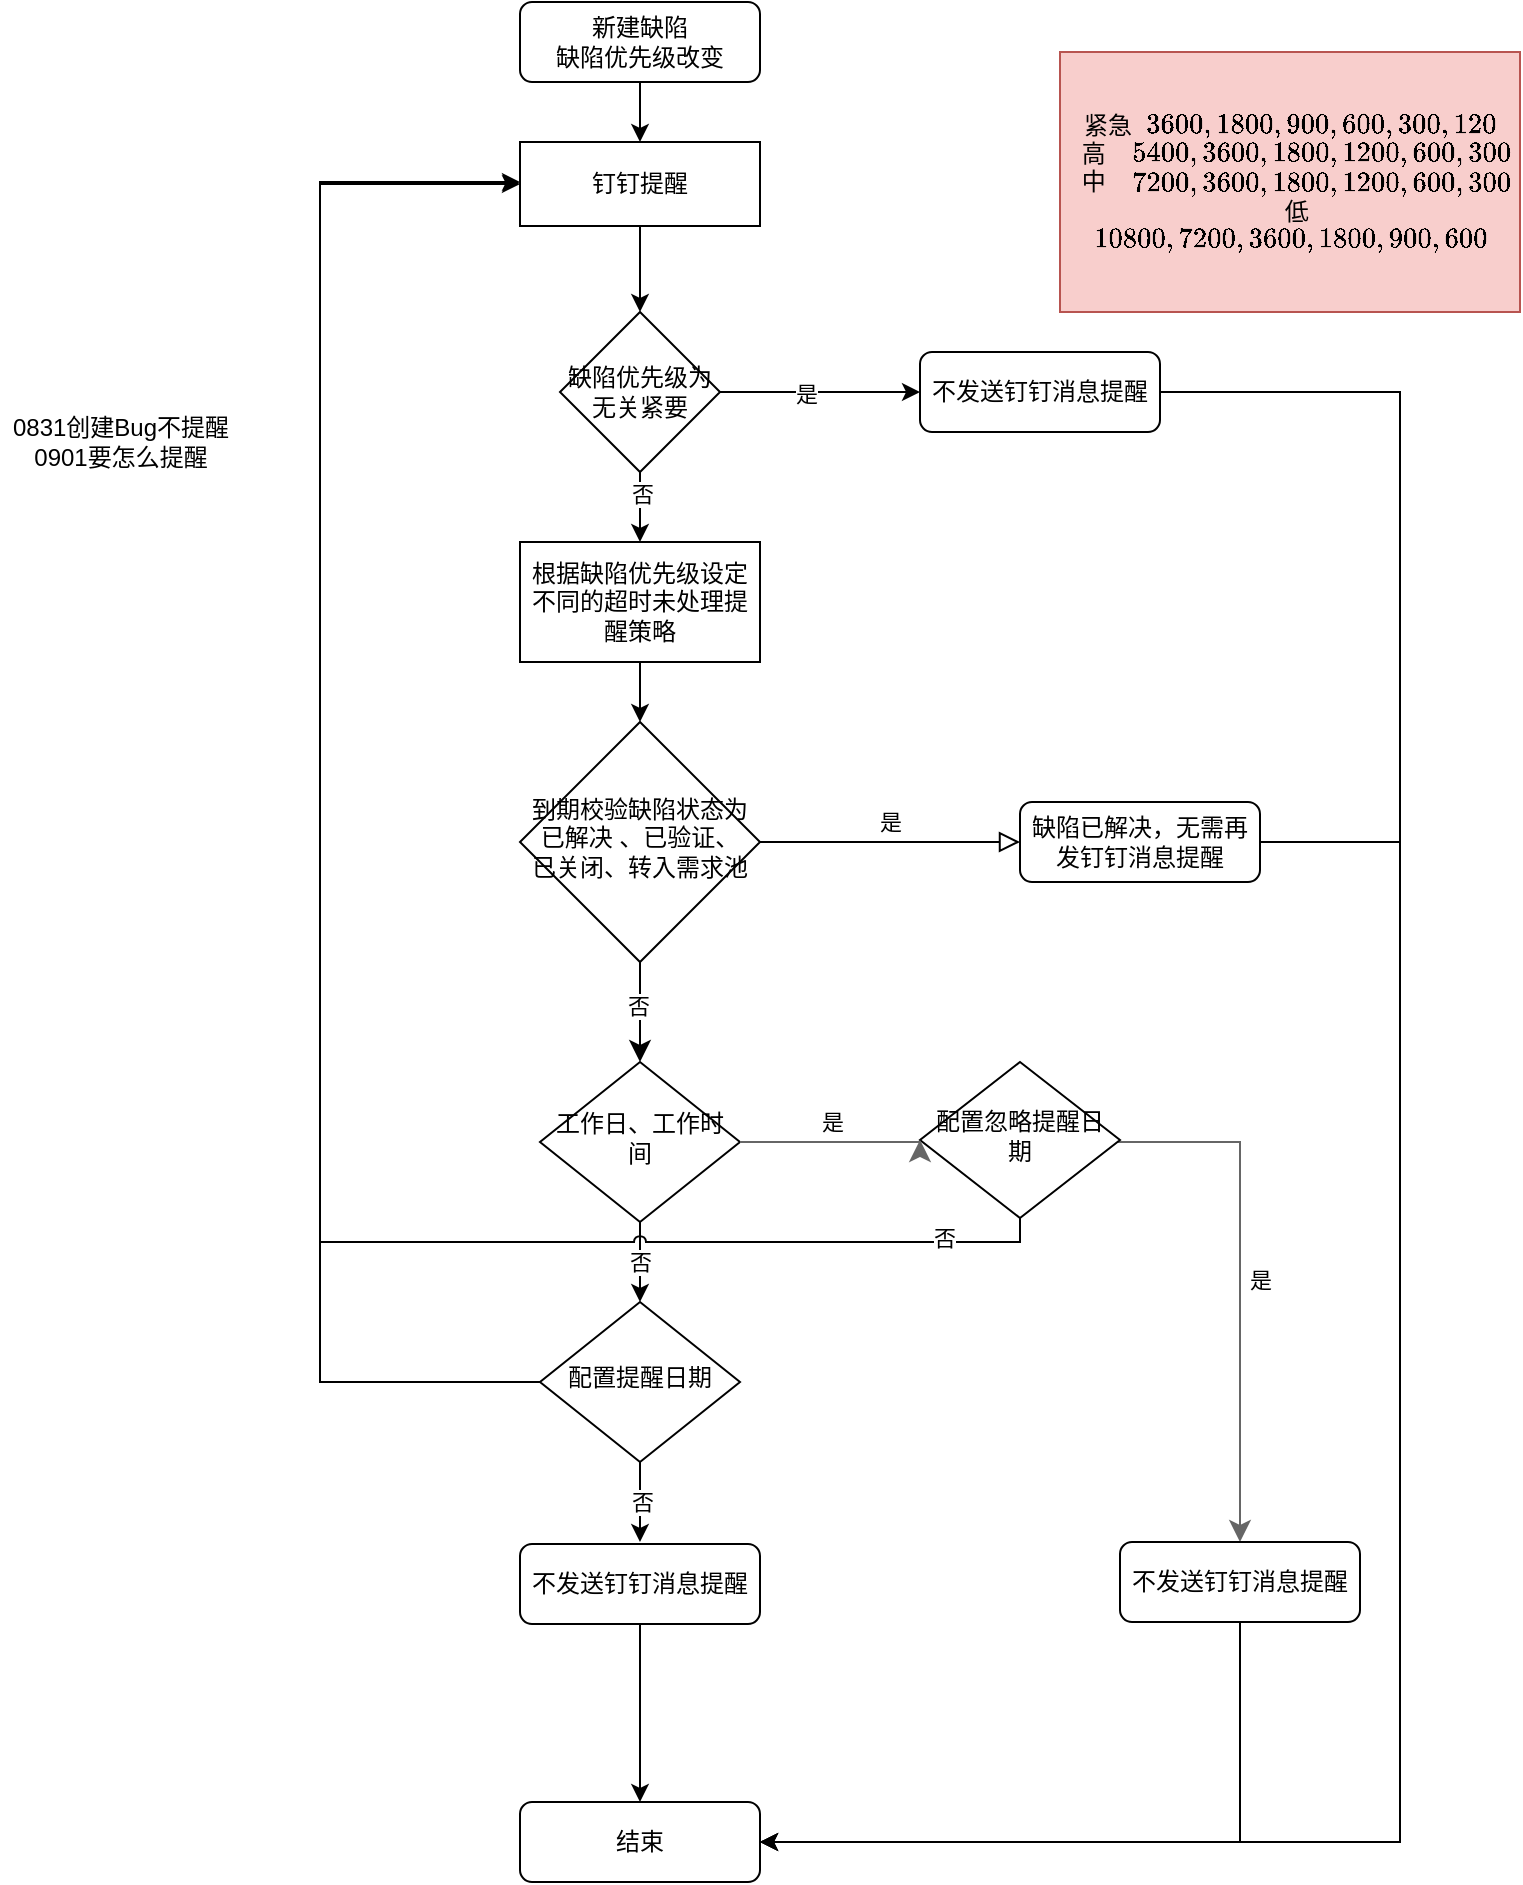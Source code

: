 <mxfile version="15.0.3" type="github">
  <diagram id="C5RBs43oDa-KdzZeNtuy" name="重复提醒">
    <mxGraphModel dx="946" dy="687" grid="1" gridSize="10" guides="1" tooltips="1" connect="1" arrows="1" fold="1" page="1" pageScale="1" pageWidth="827" pageHeight="1169" background="none" math="0" shadow="0">
      <root>
        <mxCell id="WIyWlLk6GJQsqaUBKTNV-0" />
        <mxCell id="WIyWlLk6GJQsqaUBKTNV-1" parent="WIyWlLk6GJQsqaUBKTNV-0" />
        <mxCell id="TnFctFIE0piEq-LJlkDO-68" style="edgeStyle=orthogonalEdgeStyle;rounded=0;jumpStyle=arc;orthogonalLoop=1;jettySize=auto;html=1;entryX=0.5;entryY=0;entryDx=0;entryDy=0;startArrow=none;startFill=0;endArrow=classic;endFill=1;" edge="1" parent="WIyWlLk6GJQsqaUBKTNV-1" source="WIyWlLk6GJQsqaUBKTNV-3" target="TnFctFIE0piEq-LJlkDO-0">
          <mxGeometry relative="1" as="geometry" />
        </mxCell>
        <mxCell id="WIyWlLk6GJQsqaUBKTNV-3" value="新建缺陷&lt;br&gt;缺陷优先级改变" style="rounded=1;whiteSpace=wrap;html=1;fontSize=12;glass=0;strokeWidth=1;shadow=0;" parent="WIyWlLk6GJQsqaUBKTNV-1" vertex="1">
          <mxGeometry x="260" width="120" height="40" as="geometry" />
        </mxCell>
        <mxCell id="WIyWlLk6GJQsqaUBKTNV-4" value="" style="rounded=0;html=1;jettySize=auto;orthogonalLoop=1;fontSize=11;endArrow=classic;endFill=1;endSize=8;strokeWidth=1;shadow=0;labelBackgroundColor=none;edgeStyle=orthogonalEdgeStyle;" parent="WIyWlLk6GJQsqaUBKTNV-1" source="WIyWlLk6GJQsqaUBKTNV-6" target="WIyWlLk6GJQsqaUBKTNV-10" edge="1">
          <mxGeometry y="20" relative="1" as="geometry">
            <mxPoint as="offset" />
          </mxGeometry>
        </mxCell>
        <mxCell id="TnFctFIE0piEq-LJlkDO-65" value="否" style="edgeLabel;html=1;align=center;verticalAlign=middle;resizable=0;points=[];" vertex="1" connectable="0" parent="WIyWlLk6GJQsqaUBKTNV-4">
          <mxGeometry x="-0.12" y="-1" relative="1" as="geometry">
            <mxPoint as="offset" />
          </mxGeometry>
        </mxCell>
        <mxCell id="WIyWlLk6GJQsqaUBKTNV-5" value="是" style="edgeStyle=orthogonalEdgeStyle;rounded=0;html=1;jettySize=auto;orthogonalLoop=1;fontSize=11;endArrow=block;endFill=0;endSize=8;strokeWidth=1;shadow=0;labelBackgroundColor=none;" parent="WIyWlLk6GJQsqaUBKTNV-1" source="WIyWlLk6GJQsqaUBKTNV-6" target="WIyWlLk6GJQsqaUBKTNV-7" edge="1">
          <mxGeometry y="10" relative="1" as="geometry">
            <mxPoint as="offset" />
          </mxGeometry>
        </mxCell>
        <mxCell id="WIyWlLk6GJQsqaUBKTNV-6" value="到期校验缺陷状态为已解决 、已验证、已关闭、转入需求池" style="rhombus;whiteSpace=wrap;html=1;shadow=0;fontFamily=Helvetica;fontSize=12;align=center;strokeWidth=1;spacing=6;spacingTop=-4;" parent="WIyWlLk6GJQsqaUBKTNV-1" vertex="1">
          <mxGeometry x="260" y="360" width="120" height="120" as="geometry" />
        </mxCell>
        <mxCell id="TnFctFIE0piEq-LJlkDO-57" style="edgeStyle=orthogonalEdgeStyle;rounded=0;orthogonalLoop=1;jettySize=auto;html=1;startArrow=none;startFill=0;endArrow=classic;endFill=1;" edge="1" parent="WIyWlLk6GJQsqaUBKTNV-1" source="WIyWlLk6GJQsqaUBKTNV-7">
          <mxGeometry relative="1" as="geometry">
            <mxPoint x="380" y="920" as="targetPoint" />
            <Array as="points">
              <mxPoint x="700" y="420" />
              <mxPoint x="700" y="920" />
            </Array>
          </mxGeometry>
        </mxCell>
        <mxCell id="WIyWlLk6GJQsqaUBKTNV-7" value="缺陷已解决，无需再发钉钉消息提醒" style="rounded=1;whiteSpace=wrap;html=1;fontSize=12;glass=0;strokeWidth=1;shadow=0;" parent="WIyWlLk6GJQsqaUBKTNV-1" vertex="1">
          <mxGeometry x="510" y="400" width="120" height="40" as="geometry" />
        </mxCell>
        <mxCell id="WIyWlLk6GJQsqaUBKTNV-9" value="是" style="edgeStyle=orthogonalEdgeStyle;rounded=0;html=1;jettySize=auto;orthogonalLoop=1;fontSize=11;endArrow=classic;endFill=1;endSize=8;strokeWidth=1;shadow=0;labelBackgroundColor=none;fillColor=#f5f5f5;strokeColor=#666666;startArrow=none;entryX=0.5;entryY=0;entryDx=0;entryDy=0;" parent="WIyWlLk6GJQsqaUBKTNV-1" source="TnFctFIE0piEq-LJlkDO-4" target="TnFctFIE0piEq-LJlkDO-52" edge="1">
          <mxGeometry y="10" relative="1" as="geometry">
            <mxPoint as="offset" />
            <mxPoint x="440" y="570" as="sourcePoint" />
            <mxPoint x="620" y="780" as="targetPoint" />
            <Array as="points">
              <mxPoint x="620" y="570" />
            </Array>
          </mxGeometry>
        </mxCell>
        <mxCell id="TnFctFIE0piEq-LJlkDO-12" value="" style="edgeStyle=orthogonalEdgeStyle;rounded=0;orthogonalLoop=1;jettySize=auto;html=1;startArrow=none;startFill=0;" edge="1" parent="WIyWlLk6GJQsqaUBKTNV-1" source="WIyWlLk6GJQsqaUBKTNV-10" target="TnFctFIE0piEq-LJlkDO-11">
          <mxGeometry relative="1" as="geometry" />
        </mxCell>
        <mxCell id="TnFctFIE0piEq-LJlkDO-13" value="否" style="edgeLabel;html=1;align=center;verticalAlign=middle;resizable=0;points=[];" vertex="1" connectable="0" parent="TnFctFIE0piEq-LJlkDO-12">
          <mxGeometry x="-0.225" y="-2" relative="1" as="geometry">
            <mxPoint x="2" y="4" as="offset" />
          </mxGeometry>
        </mxCell>
        <mxCell id="WIyWlLk6GJQsqaUBKTNV-10" value="工作日、工作时间" style="rhombus;whiteSpace=wrap;html=1;shadow=0;fontFamily=Helvetica;fontSize=12;align=center;strokeWidth=1;spacing=6;spacingTop=-4;" parent="WIyWlLk6GJQsqaUBKTNV-1" vertex="1">
          <mxGeometry x="270" y="530" width="100" height="80" as="geometry" />
        </mxCell>
        <mxCell id="WIyWlLk6GJQsqaUBKTNV-11" value="结束" style="rounded=1;whiteSpace=wrap;html=1;fontSize=12;glass=0;strokeWidth=1;shadow=0;" parent="WIyWlLk6GJQsqaUBKTNV-1" vertex="1">
          <mxGeometry x="260" y="900" width="120" height="40" as="geometry" />
        </mxCell>
        <mxCell id="TnFctFIE0piEq-LJlkDO-36" value="" style="edgeStyle=orthogonalEdgeStyle;rounded=0;orthogonalLoop=1;jettySize=auto;html=1;startArrow=none;startFill=0;" edge="1" parent="WIyWlLk6GJQsqaUBKTNV-1" source="TnFctFIE0piEq-LJlkDO-0" target="TnFctFIE0piEq-LJlkDO-35">
          <mxGeometry relative="1" as="geometry" />
        </mxCell>
        <mxCell id="TnFctFIE0piEq-LJlkDO-0" value="钉钉提醒" style="rounded=0;whiteSpace=wrap;html=1;" vertex="1" parent="WIyWlLk6GJQsqaUBKTNV-1">
          <mxGeometry x="260" y="70" width="120" height="42" as="geometry" />
        </mxCell>
        <mxCell id="TnFctFIE0piEq-LJlkDO-60" style="edgeStyle=orthogonalEdgeStyle;rounded=0;orthogonalLoop=1;jettySize=auto;html=1;startArrow=none;startFill=0;endArrow=classic;endFill=1;jumpStyle=arc;" edge="1" parent="WIyWlLk6GJQsqaUBKTNV-1" source="TnFctFIE0piEq-LJlkDO-4">
          <mxGeometry relative="1" as="geometry">
            <mxPoint x="260" y="90" as="targetPoint" />
            <Array as="points">
              <mxPoint x="510" y="620" />
              <mxPoint x="160" y="620" />
              <mxPoint x="160" y="90" />
            </Array>
          </mxGeometry>
        </mxCell>
        <mxCell id="TnFctFIE0piEq-LJlkDO-61" value="否" style="edgeLabel;html=1;align=center;verticalAlign=middle;resizable=0;points=[];" vertex="1" connectable="0" parent="TnFctFIE0piEq-LJlkDO-60">
          <mxGeometry x="-0.899" y="-2" relative="1" as="geometry">
            <mxPoint as="offset" />
          </mxGeometry>
        </mxCell>
        <mxCell id="TnFctFIE0piEq-LJlkDO-4" value="配置忽略提醒日期" style="rhombus;whiteSpace=wrap;html=1;shadow=0;fontFamily=Helvetica;fontSize=12;align=center;strokeWidth=1;spacing=6;spacingTop=-4;" vertex="1" parent="WIyWlLk6GJQsqaUBKTNV-1">
          <mxGeometry x="460" y="530" width="100" height="78" as="geometry" />
        </mxCell>
        <mxCell id="TnFctFIE0piEq-LJlkDO-7" value="是" style="edgeStyle=orthogonalEdgeStyle;rounded=0;html=1;jettySize=auto;orthogonalLoop=1;fontSize=11;endArrow=classic;endFill=1;endSize=8;strokeWidth=1;shadow=0;labelBackgroundColor=none;fillColor=#f5f5f5;strokeColor=#666666;startArrow=none;exitX=1;exitY=0.5;exitDx=0;exitDy=0;entryX=0;entryY=0.5;entryDx=0;entryDy=0;" edge="1" parent="WIyWlLk6GJQsqaUBKTNV-1" source="WIyWlLk6GJQsqaUBKTNV-10" target="TnFctFIE0piEq-LJlkDO-4">
          <mxGeometry y="10" relative="1" as="geometry">
            <mxPoint as="offset" />
            <mxPoint x="570" y="580" as="sourcePoint" />
            <mxPoint x="650" y="580" as="targetPoint" />
            <Array as="points">
              <mxPoint x="430" y="570" />
              <mxPoint x="430" y="570" />
            </Array>
          </mxGeometry>
        </mxCell>
        <mxCell id="TnFctFIE0piEq-LJlkDO-25" value="否" style="edgeStyle=orthogonalEdgeStyle;rounded=0;orthogonalLoop=1;jettySize=auto;html=1;startArrow=none;startFill=0;" edge="1" parent="WIyWlLk6GJQsqaUBKTNV-1" source="TnFctFIE0piEq-LJlkDO-11">
          <mxGeometry relative="1" as="geometry">
            <mxPoint x="320" y="770" as="targetPoint" />
          </mxGeometry>
        </mxCell>
        <mxCell id="TnFctFIE0piEq-LJlkDO-59" style="edgeStyle=orthogonalEdgeStyle;rounded=0;orthogonalLoop=1;jettySize=auto;html=1;entryX=0;entryY=0.5;entryDx=0;entryDy=0;startArrow=none;startFill=0;endArrow=classic;endFill=1;" edge="1" parent="WIyWlLk6GJQsqaUBKTNV-1" source="TnFctFIE0piEq-LJlkDO-11" target="TnFctFIE0piEq-LJlkDO-0">
          <mxGeometry relative="1" as="geometry">
            <Array as="points">
              <mxPoint x="160" y="690" />
              <mxPoint x="160" y="91" />
            </Array>
          </mxGeometry>
        </mxCell>
        <mxCell id="TnFctFIE0piEq-LJlkDO-11" value="配置提醒日期" style="rhombus;whiteSpace=wrap;html=1;shadow=0;fontFamily=Helvetica;fontSize=12;align=center;strokeWidth=1;spacing=6;spacingTop=-4;" vertex="1" parent="WIyWlLk6GJQsqaUBKTNV-1">
          <mxGeometry x="270" y="650" width="100" height="80" as="geometry" />
        </mxCell>
        <mxCell id="TnFctFIE0piEq-LJlkDO-31" value="0831创建Bug不提醒&lt;br&gt;0901要怎么提醒" style="text;html=1;align=center;verticalAlign=middle;resizable=0;points=[];autosize=1;strokeColor=none;" vertex="1" parent="WIyWlLk6GJQsqaUBKTNV-1">
          <mxGeometry y="205" width="120" height="30" as="geometry" />
        </mxCell>
        <mxCell id="TnFctFIE0piEq-LJlkDO-32" value="&lt;div&gt;紧急&amp;nbsp; `3600,1800,900,600,300,120`&lt;/div&gt;&lt;div&gt;&amp;nbsp; 高&amp;nbsp; &amp;nbsp; `5400,3600,1800,1200,600,300`&lt;/div&gt;&lt;div&gt;&amp;nbsp; 中&amp;nbsp; &amp;nbsp; `7200,3600,1800,1200,600,300`&lt;/div&gt;&lt;div&gt;&amp;nbsp; &amp;nbsp; &amp;nbsp;低&amp;nbsp; &amp;nbsp; `10800,7200,3600,1800,900,600`&lt;/div&gt;" style="text;html=1;strokeColor=#b85450;fillColor=#f8cecc;align=center;verticalAlign=middle;whiteSpace=wrap;rounded=0;" vertex="1" parent="WIyWlLk6GJQsqaUBKTNV-1">
          <mxGeometry x="530" y="25" width="230" height="130" as="geometry" />
        </mxCell>
        <mxCell id="TnFctFIE0piEq-LJlkDO-45" value="" style="edgeStyle=orthogonalEdgeStyle;rounded=0;orthogonalLoop=1;jettySize=auto;html=1;startArrow=none;startFill=0;" edge="1" parent="WIyWlLk6GJQsqaUBKTNV-1" source="TnFctFIE0piEq-LJlkDO-35" target="TnFctFIE0piEq-LJlkDO-43">
          <mxGeometry relative="1" as="geometry" />
        </mxCell>
        <mxCell id="TnFctFIE0piEq-LJlkDO-64" value="否" style="edgeLabel;html=1;align=center;verticalAlign=middle;resizable=0;points=[];" vertex="1" connectable="0" parent="TnFctFIE0piEq-LJlkDO-45">
          <mxGeometry x="-0.511" y="1" relative="1" as="geometry">
            <mxPoint as="offset" />
          </mxGeometry>
        </mxCell>
        <mxCell id="TnFctFIE0piEq-LJlkDO-46" value="" style="edgeStyle=orthogonalEdgeStyle;rounded=0;orthogonalLoop=1;jettySize=auto;html=1;startArrow=none;startFill=0;" edge="1" parent="WIyWlLk6GJQsqaUBKTNV-1" source="TnFctFIE0piEq-LJlkDO-35" target="TnFctFIE0piEq-LJlkDO-42">
          <mxGeometry relative="1" as="geometry" />
        </mxCell>
        <mxCell id="TnFctFIE0piEq-LJlkDO-63" value="是" style="edgeLabel;html=1;align=center;verticalAlign=middle;resizable=0;points=[];" vertex="1" connectable="0" parent="TnFctFIE0piEq-LJlkDO-46">
          <mxGeometry x="-0.14" y="-1" relative="1" as="geometry">
            <mxPoint as="offset" />
          </mxGeometry>
        </mxCell>
        <mxCell id="TnFctFIE0piEq-LJlkDO-35" value="缺陷优先级为无关紧要" style="rhombus;whiteSpace=wrap;html=1;rounded=0;" vertex="1" parent="WIyWlLk6GJQsqaUBKTNV-1">
          <mxGeometry x="280" y="155" width="80" height="80" as="geometry" />
        </mxCell>
        <mxCell id="TnFctFIE0piEq-LJlkDO-58" style="edgeStyle=orthogonalEdgeStyle;rounded=0;orthogonalLoop=1;jettySize=auto;html=1;entryX=1;entryY=0.5;entryDx=0;entryDy=0;startArrow=none;startFill=0;endArrow=classic;endFill=1;" edge="1" parent="WIyWlLk6GJQsqaUBKTNV-1" source="TnFctFIE0piEq-LJlkDO-42" target="WIyWlLk6GJQsqaUBKTNV-11">
          <mxGeometry relative="1" as="geometry">
            <Array as="points">
              <mxPoint x="700" y="195" />
              <mxPoint x="700" y="920" />
            </Array>
          </mxGeometry>
        </mxCell>
        <mxCell id="TnFctFIE0piEq-LJlkDO-42" value="不发送钉钉消息提醒" style="rounded=1;whiteSpace=wrap;html=1;fontSize=12;glass=0;strokeWidth=1;shadow=0;" vertex="1" parent="WIyWlLk6GJQsqaUBKTNV-1">
          <mxGeometry x="460" y="175" width="120" height="40" as="geometry" />
        </mxCell>
        <mxCell id="TnFctFIE0piEq-LJlkDO-56" value="" style="edgeStyle=orthogonalEdgeStyle;rounded=0;orthogonalLoop=1;jettySize=auto;html=1;startArrow=none;startFill=0;" edge="1" parent="WIyWlLk6GJQsqaUBKTNV-1" source="TnFctFIE0piEq-LJlkDO-43" target="WIyWlLk6GJQsqaUBKTNV-6">
          <mxGeometry relative="1" as="geometry" />
        </mxCell>
        <mxCell id="TnFctFIE0piEq-LJlkDO-43" value="&lt;span&gt;根据缺陷优先级设定不同的超时未处理提醒策略&lt;/span&gt;" style="whiteSpace=wrap;html=1;" vertex="1" parent="WIyWlLk6GJQsqaUBKTNV-1">
          <mxGeometry x="260" y="270" width="120" height="60" as="geometry" />
        </mxCell>
        <mxCell id="TnFctFIE0piEq-LJlkDO-55" style="edgeStyle=orthogonalEdgeStyle;rounded=0;orthogonalLoop=1;jettySize=auto;html=1;entryX=1;entryY=0.5;entryDx=0;entryDy=0;startArrow=none;startFill=0;" edge="1" parent="WIyWlLk6GJQsqaUBKTNV-1" source="TnFctFIE0piEq-LJlkDO-52" target="WIyWlLk6GJQsqaUBKTNV-11">
          <mxGeometry relative="1" as="geometry">
            <Array as="points">
              <mxPoint x="620" y="920" />
            </Array>
          </mxGeometry>
        </mxCell>
        <mxCell id="TnFctFIE0piEq-LJlkDO-52" value="不发送钉钉消息提醒" style="rounded=1;whiteSpace=wrap;html=1;fontSize=12;glass=0;strokeWidth=1;shadow=0;" vertex="1" parent="WIyWlLk6GJQsqaUBKTNV-1">
          <mxGeometry x="560" y="770" width="120" height="40" as="geometry" />
        </mxCell>
        <mxCell id="TnFctFIE0piEq-LJlkDO-54" value="" style="edgeStyle=orthogonalEdgeStyle;rounded=0;orthogonalLoop=1;jettySize=auto;html=1;startArrow=none;startFill=0;" edge="1" parent="WIyWlLk6GJQsqaUBKTNV-1" source="TnFctFIE0piEq-LJlkDO-53" target="WIyWlLk6GJQsqaUBKTNV-11">
          <mxGeometry relative="1" as="geometry" />
        </mxCell>
        <mxCell id="TnFctFIE0piEq-LJlkDO-53" value="不发送钉钉消息提醒" style="rounded=1;whiteSpace=wrap;html=1;fontSize=12;glass=0;strokeWidth=1;shadow=0;" vertex="1" parent="WIyWlLk6GJQsqaUBKTNV-1">
          <mxGeometry x="260" y="771" width="120" height="40" as="geometry" />
        </mxCell>
      </root>
    </mxGraphModel>
  </diagram>
</mxfile>

